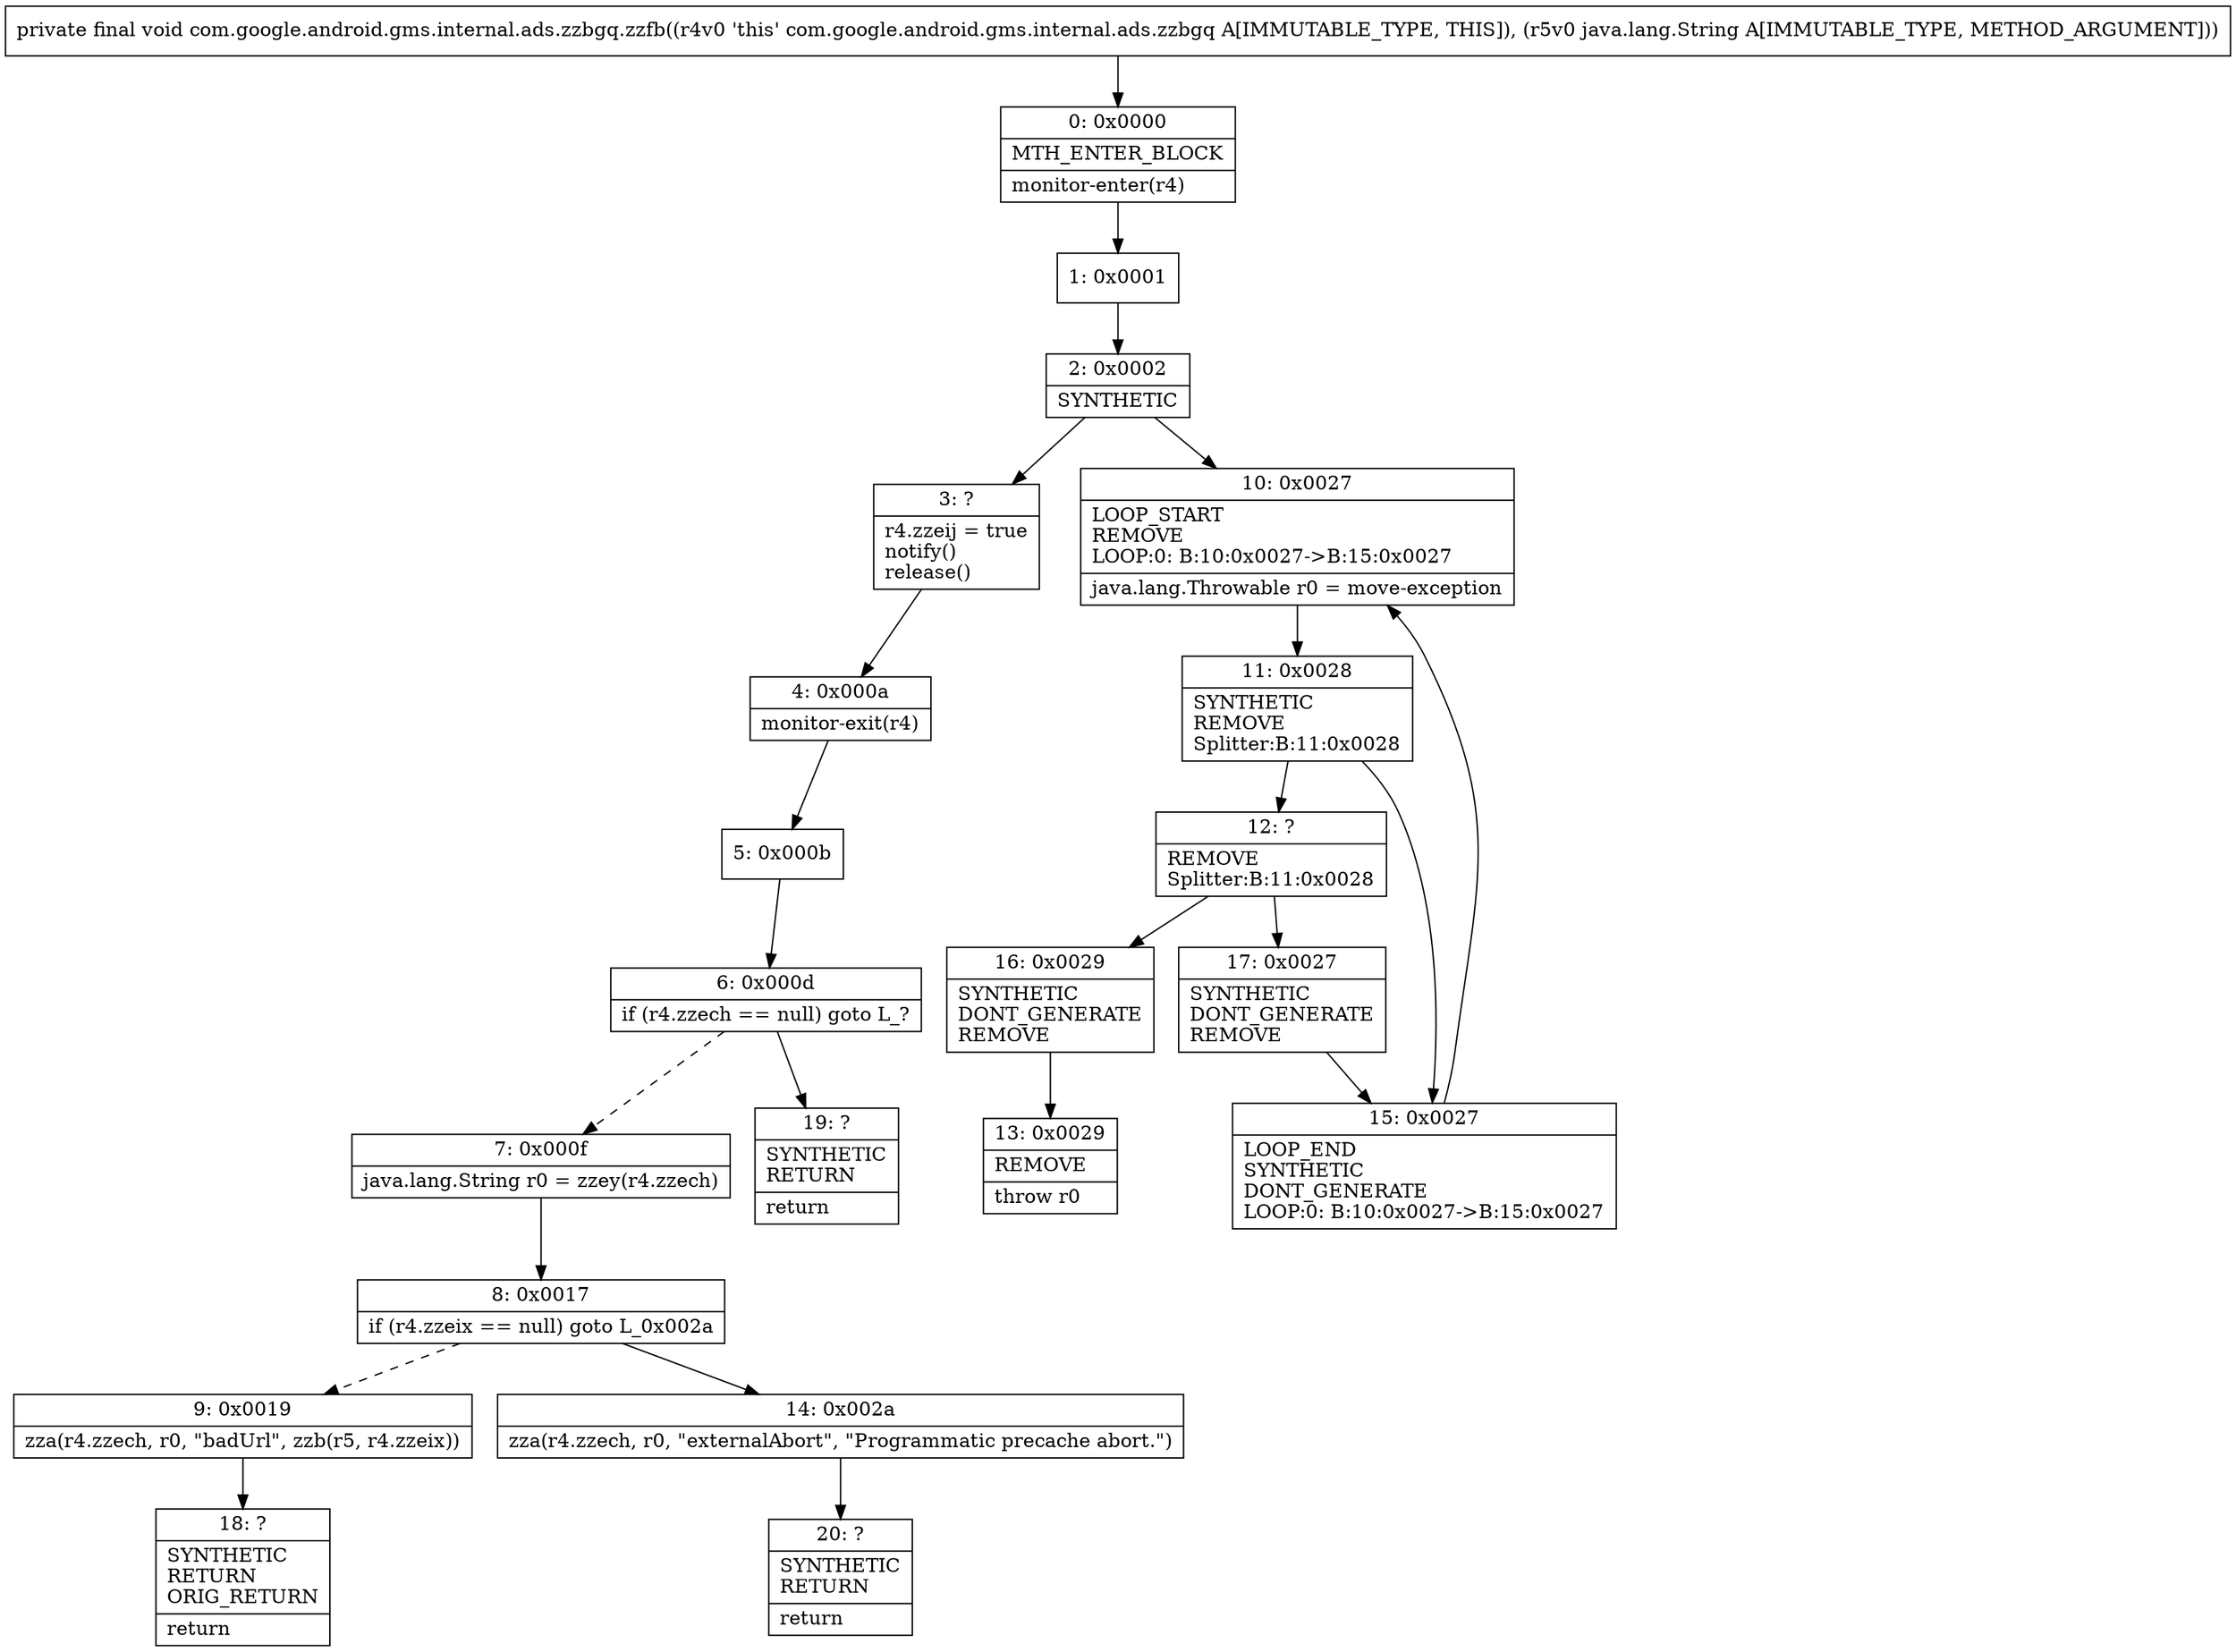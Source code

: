 digraph "CFG forcom.google.android.gms.internal.ads.zzbgq.zzfb(Ljava\/lang\/String;)V" {
Node_0 [shape=record,label="{0\:\ 0x0000|MTH_ENTER_BLOCK\l|monitor\-enter(r4)\l}"];
Node_1 [shape=record,label="{1\:\ 0x0001}"];
Node_2 [shape=record,label="{2\:\ 0x0002|SYNTHETIC\l}"];
Node_3 [shape=record,label="{3\:\ ?|r4.zzeij = true\lnotify()\lrelease()\l}"];
Node_4 [shape=record,label="{4\:\ 0x000a|monitor\-exit(r4)\l}"];
Node_5 [shape=record,label="{5\:\ 0x000b}"];
Node_6 [shape=record,label="{6\:\ 0x000d|if (r4.zzech == null) goto L_?\l}"];
Node_7 [shape=record,label="{7\:\ 0x000f|java.lang.String r0 = zzey(r4.zzech)\l}"];
Node_8 [shape=record,label="{8\:\ 0x0017|if (r4.zzeix == null) goto L_0x002a\l}"];
Node_9 [shape=record,label="{9\:\ 0x0019|zza(r4.zzech, r0, \"badUrl\", zzb(r5, r4.zzeix))\l}"];
Node_10 [shape=record,label="{10\:\ 0x0027|LOOP_START\lREMOVE\lLOOP:0: B:10:0x0027\-\>B:15:0x0027\l|java.lang.Throwable r0 = move\-exception\l}"];
Node_11 [shape=record,label="{11\:\ 0x0028|SYNTHETIC\lREMOVE\lSplitter:B:11:0x0028\l}"];
Node_12 [shape=record,label="{12\:\ ?|REMOVE\lSplitter:B:11:0x0028\l}"];
Node_13 [shape=record,label="{13\:\ 0x0029|REMOVE\l|throw r0\l}"];
Node_14 [shape=record,label="{14\:\ 0x002a|zza(r4.zzech, r0, \"externalAbort\", \"Programmatic precache abort.\")\l}"];
Node_15 [shape=record,label="{15\:\ 0x0027|LOOP_END\lSYNTHETIC\lDONT_GENERATE\lLOOP:0: B:10:0x0027\-\>B:15:0x0027\l}"];
Node_16 [shape=record,label="{16\:\ 0x0029|SYNTHETIC\lDONT_GENERATE\lREMOVE\l}"];
Node_17 [shape=record,label="{17\:\ 0x0027|SYNTHETIC\lDONT_GENERATE\lREMOVE\l}"];
Node_18 [shape=record,label="{18\:\ ?|SYNTHETIC\lRETURN\lORIG_RETURN\l|return\l}"];
Node_19 [shape=record,label="{19\:\ ?|SYNTHETIC\lRETURN\l|return\l}"];
Node_20 [shape=record,label="{20\:\ ?|SYNTHETIC\lRETURN\l|return\l}"];
MethodNode[shape=record,label="{private final void com.google.android.gms.internal.ads.zzbgq.zzfb((r4v0 'this' com.google.android.gms.internal.ads.zzbgq A[IMMUTABLE_TYPE, THIS]), (r5v0 java.lang.String A[IMMUTABLE_TYPE, METHOD_ARGUMENT])) }"];
MethodNode -> Node_0;
Node_0 -> Node_1;
Node_1 -> Node_2;
Node_2 -> Node_3;
Node_2 -> Node_10;
Node_3 -> Node_4;
Node_4 -> Node_5;
Node_5 -> Node_6;
Node_6 -> Node_7[style=dashed];
Node_6 -> Node_19;
Node_7 -> Node_8;
Node_8 -> Node_9[style=dashed];
Node_8 -> Node_14;
Node_9 -> Node_18;
Node_10 -> Node_11;
Node_11 -> Node_12;
Node_11 -> Node_15;
Node_12 -> Node_16;
Node_12 -> Node_17;
Node_14 -> Node_20;
Node_15 -> Node_10;
Node_16 -> Node_13;
Node_17 -> Node_15;
}

